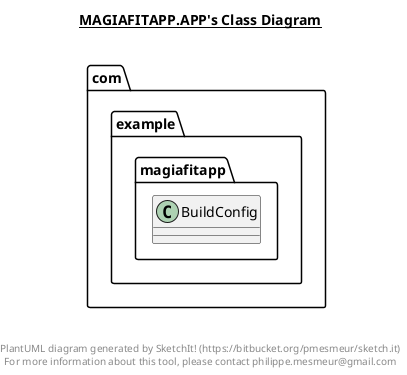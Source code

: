 @startuml

title __MAGIAFITAPP.APP's Class Diagram__\n

  namespace com.example.magiafitapp {
    class com.example.magiafitapp.BuildConfig {
    }
  }
  



right footer


PlantUML diagram generated by SketchIt! (https://bitbucket.org/pmesmeur/sketch.it)
For more information about this tool, please contact philippe.mesmeur@gmail.com
endfooter

@enduml
